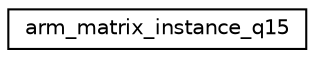 digraph "Graphical Class Hierarchy"
{
 // LATEX_PDF_SIZE
  edge [fontname="Helvetica",fontsize="10",labelfontname="Helvetica",labelfontsize="10"];
  node [fontname="Helvetica",fontsize="10",shape=record];
  rankdir="LR";
  Node0 [label="arm_matrix_instance_q15",height=0.2,width=0.4,color="black", fillcolor="white", style="filled",URL="$structarm__matrix__instance__q15.html",tooltip="Instance structure for the Q15 matrix structure."];
}
